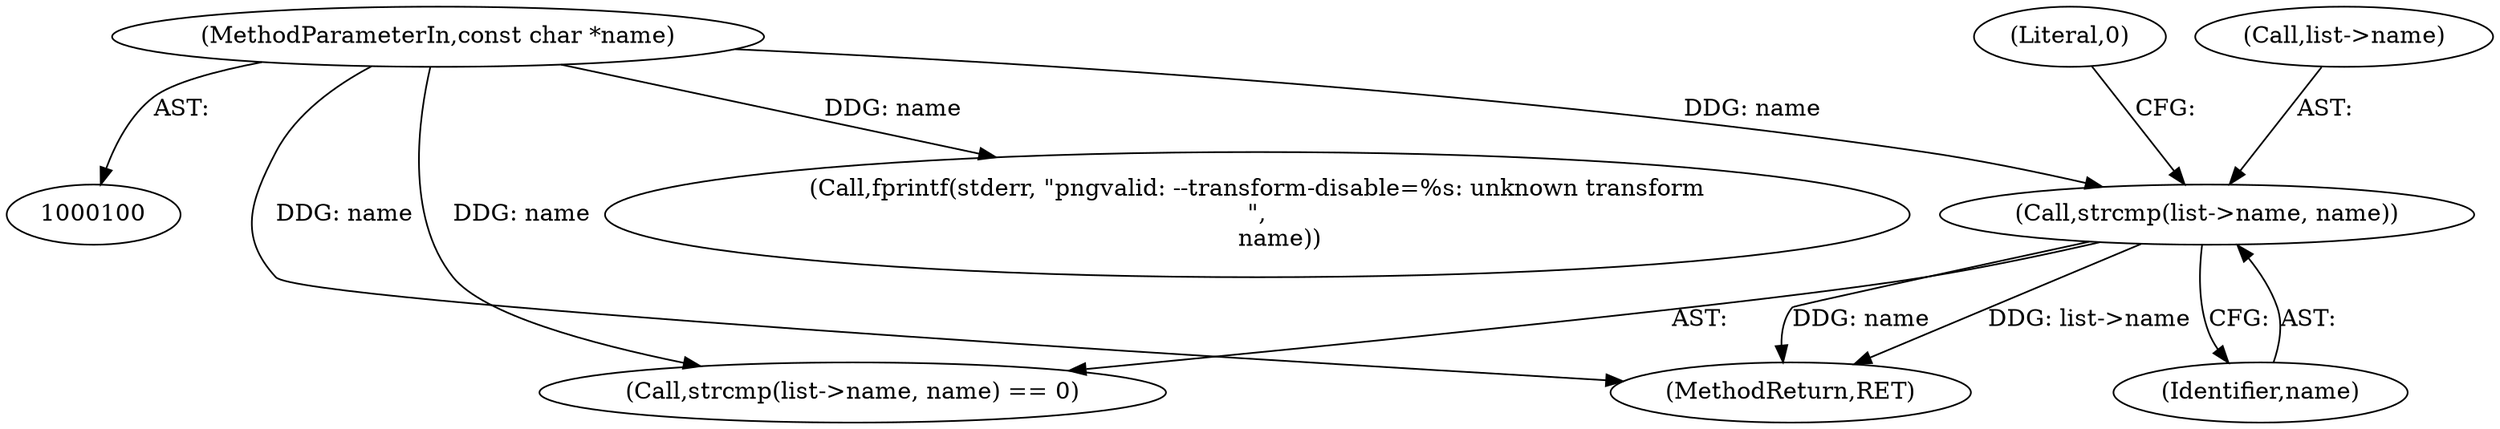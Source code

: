 digraph "0_Android_9d4853418ab2f754c2b63e091c29c5529b8b86ca_145@API" {
"1000115" [label="(Call,strcmp(list->name, name))"];
"1000101" [label="(MethodParameterIn,const char *name)"];
"1000120" [label="(Literal,0)"];
"1000114" [label="(Call,strcmp(list->name, name) == 0)"];
"1000119" [label="(Identifier,name)"];
"1000101" [label="(MethodParameterIn,const char *name)"];
"1000115" [label="(Call,strcmp(list->name, name))"];
"1000116" [label="(Call,list->name)"];
"1000139" [label="(MethodReturn,RET)"];
"1000133" [label="(Call,fprintf(stderr, \"pngvalid: --transform-disable=%s: unknown transform\n\",\n      name))"];
"1000115" -> "1000114"  [label="AST: "];
"1000115" -> "1000119"  [label="CFG: "];
"1000116" -> "1000115"  [label="AST: "];
"1000119" -> "1000115"  [label="AST: "];
"1000120" -> "1000115"  [label="CFG: "];
"1000115" -> "1000139"  [label="DDG: name"];
"1000115" -> "1000139"  [label="DDG: list->name"];
"1000101" -> "1000115"  [label="DDG: name"];
"1000101" -> "1000100"  [label="AST: "];
"1000101" -> "1000139"  [label="DDG: name"];
"1000101" -> "1000114"  [label="DDG: name"];
"1000101" -> "1000133"  [label="DDG: name"];
}
